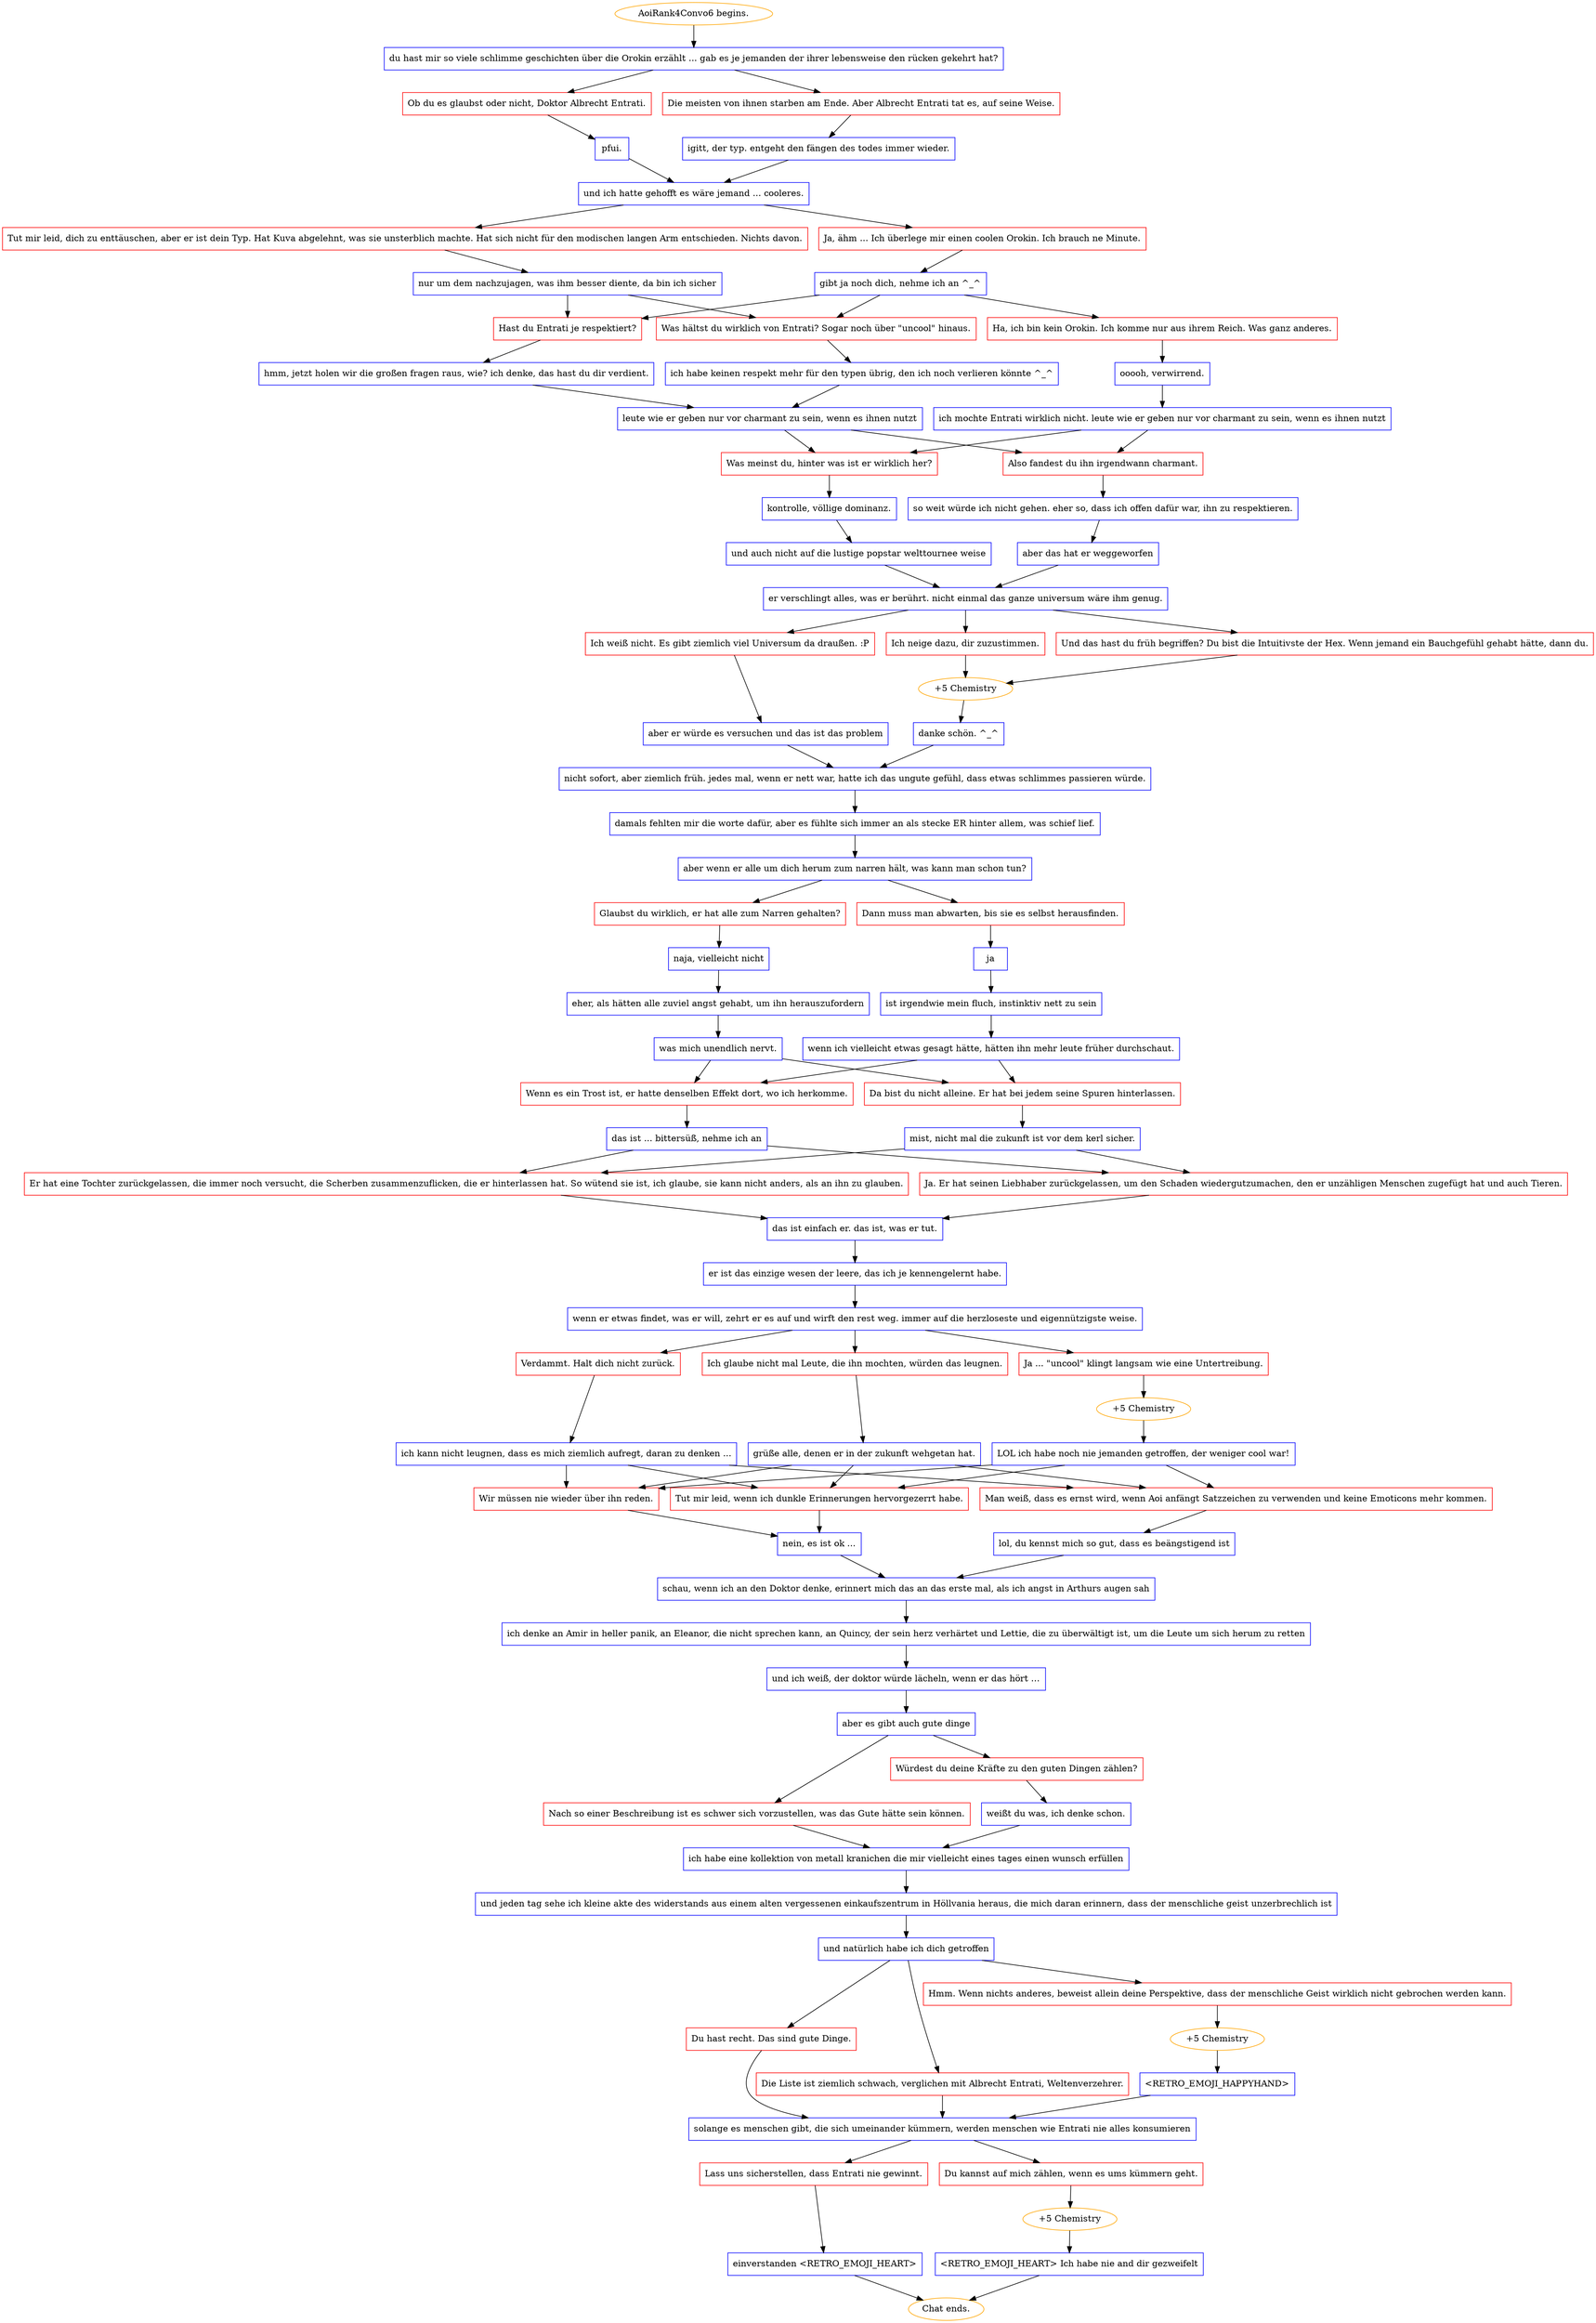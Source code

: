 digraph {
	"AoiRank4Convo6 begins." [color=orange];
		"AoiRank4Convo6 begins." -> j1760762022;
	j1760762022 [label="du hast mir so viele schlimme geschichten über die Orokin erzählt ... gab es je jemanden der ihrer lebensweise den rücken gekehrt hat?",shape=box,color=blue];
		j1760762022 -> j999019735;
		j1760762022 -> j3445596211;
	j999019735 [label="Ob du es glaubst oder nicht, Doktor Albrecht Entrati.",shape=box,color=red];
		j999019735 -> j2460896897;
	j3445596211 [label="Die meisten von ihnen starben am Ende. Aber Albrecht Entrati tat es, auf seine Weise.",shape=box,color=red];
		j3445596211 -> j1465407491;
	j2460896897 [label="pfui.",shape=box,color=blue];
		j2460896897 -> j811988790;
	j1465407491 [label="igitt, der typ. entgeht den fängen des todes immer wieder.",shape=box,color=blue];
		j1465407491 -> j811988790;
	j811988790 [label="und ich hatte gehofft es wäre jemand ... cooleres.",shape=box,color=blue];
		j811988790 -> j1223624775;
		j811988790 -> j2360158949;
	j1223624775 [label="Tut mir leid, dich zu enttäuschen, aber er ist dein Typ. Hat Kuva abgelehnt, was sie unsterblich machte. Hat sich nicht für den modischen langen Arm entschieden. Nichts davon.",shape=box,color=red];
		j1223624775 -> j3486721007;
	j2360158949 [label="Ja, ähm ... Ich überlege mir einen coolen Orokin. Ich brauch ne Minute.",shape=box,color=red];
		j2360158949 -> j3704910490;
	j3486721007 [label="nur um dem nachzujagen, was ihm besser diente, da bin ich sicher",shape=box,color=blue];
		j3486721007 -> j3448346814;
		j3486721007 -> j4136710736;
	j3704910490 [label="gibt ja noch dich, nehme ich an ^_^",shape=box,color=blue];
		j3704910490 -> j3448346814;
		j3704910490 -> j4136710736;
		j3704910490 -> j2795443655;
	j3448346814 [label="Hast du Entrati je respektiert?",shape=box,color=red];
		j3448346814 -> j3935711118;
	j4136710736 [label="Was hältst du wirklich von Entrati? Sogar noch über \"uncool\" hinaus.",shape=box,color=red];
		j4136710736 -> j3109974564;
	j2795443655 [label="Ha, ich bin kein Orokin. Ich komme nur aus ihrem Reich. Was ganz anderes.",shape=box,color=red];
		j2795443655 -> j4141049811;
	j3935711118 [label="hmm, jetzt holen wir die großen fragen raus, wie? ich denke, das hast du dir verdient.",shape=box,color=blue];
		j3935711118 -> j3317218762;
	j3109974564 [label="ich habe keinen respekt mehr für den typen übrig, den ich noch verlieren könnte ^_^",shape=box,color=blue];
		j3109974564 -> j3317218762;
	j4141049811 [label="ooooh, verwirrend.",shape=box,color=blue];
		j4141049811 -> j1050397835;
	j3317218762 [label="leute wie er geben nur vor charmant zu sein, wenn es ihnen nutzt",shape=box,color=blue];
		j3317218762 -> j681179002;
		j3317218762 -> j691966705;
	j1050397835 [label="ich mochte Entrati wirklich nicht. leute wie er geben nur vor charmant zu sein, wenn es ihnen nutzt",shape=box,color=blue];
		j1050397835 -> j681179002;
		j1050397835 -> j691966705;
	j681179002 [label="Was meinst du, hinter was ist er wirklich her?",shape=box,color=red];
		j681179002 -> j3726651580;
	j691966705 [label="Also fandest du ihn irgendwann charmant.",shape=box,color=red];
		j691966705 -> j1357052209;
	j3726651580 [label="kontrolle, völlige dominanz.",shape=box,color=blue];
		j3726651580 -> j2384868007;
	j1357052209 [label="so weit würde ich nicht gehen. eher so, dass ich offen dafür war, ihn zu respektieren.",shape=box,color=blue];
		j1357052209 -> j1751537138;
	j2384868007 [label="und auch nicht auf die lustige popstar welttournee weise",shape=box,color=blue];
		j2384868007 -> j1651543149;
	j1751537138 [label="aber das hat er weggeworfen",shape=box,color=blue];
		j1751537138 -> j1651543149;
	j1651543149 [label="er verschlingt alles, was er berührt. nicht einmal das ganze universum wäre ihm genug.",shape=box,color=blue];
		j1651543149 -> j32656841;
		j1651543149 -> j2676442563;
		j1651543149 -> j2820482041;
	j32656841 [label="Und das hast du früh begriffen? Du bist die Intuitivste der Hex. Wenn jemand ein Bauchgefühl gehabt hätte, dann du.",shape=box,color=red];
		j32656841 -> j2376423453;
	j2676442563 [label="Ich neige dazu, dir zuzustimmen.",shape=box,color=red];
		j2676442563 -> j2376423453;
	j2820482041 [label="Ich weiß nicht. Es gibt ziemlich viel Universum da draußen. :P",shape=box,color=red];
		j2820482041 -> j2095766423;
	j2376423453 [label="+5 Chemistry",color=orange];
		j2376423453 -> j617491438;
	j2095766423 [label="aber er würde es versuchen und das ist das problem",shape=box,color=blue];
		j2095766423 -> j2973060091;
	j617491438 [label="danke schön. ^_^",shape=box,color=blue];
		j617491438 -> j2973060091;
	j2973060091 [label="nicht sofort, aber ziemlich früh. jedes mal, wenn er nett war, hatte ich das ungute gefühl, dass etwas schlimmes passieren würde.",shape=box,color=blue];
		j2973060091 -> j3811599394;
	j3811599394 [label="damals fehlten mir die worte dafür, aber es fühlte sich immer an als stecke ER hinter allem, was schief lief.",shape=box,color=blue];
		j3811599394 -> j1559234636;
	j1559234636 [label="aber wenn er alle um dich herum zum narren hält, was kann man schon tun?",shape=box,color=blue];
		j1559234636 -> j1952182333;
		j1559234636 -> j4042607753;
	j1952182333 [label="Glaubst du wirklich, er hat alle zum Narren gehalten?",shape=box,color=red];
		j1952182333 -> j3648956489;
	j4042607753 [label="Dann muss man abwarten, bis sie es selbst herausfinden.",shape=box,color=red];
		j4042607753 -> j1183502178;
	j3648956489 [label="naja, vielleicht nicht",shape=box,color=blue];
		j3648956489 -> j3833937685;
	j1183502178 [label="ja",shape=box,color=blue];
		j1183502178 -> j2868539171;
	j3833937685 [label="eher, als hätten alle zuviel angst gehabt, um ihn herauszufordern",shape=box,color=blue];
		j3833937685 -> j3520192252;
	j2868539171 [label="ist irgendwie mein fluch, instinktiv nett zu sein",shape=box,color=blue];
		j2868539171 -> j3870688277;
	j3520192252 [label="was mich unendlich nervt.",shape=box,color=blue];
		j3520192252 -> j2831829512;
		j3520192252 -> j476095183;
	j3870688277 [label="wenn ich vielleicht etwas gesagt hätte, hätten ihn mehr leute früher durchschaut.",shape=box,color=blue];
		j3870688277 -> j2831829512;
		j3870688277 -> j476095183;
	j2831829512 [label="Wenn es ein Trost ist, er hatte denselben Effekt dort, wo ich herkomme.",shape=box,color=red];
		j2831829512 -> j1158366606;
	j476095183 [label="Da bist du nicht alleine. Er hat bei jedem seine Spuren hinterlassen.",shape=box,color=red];
		j476095183 -> j524856403;
	j1158366606 [label="das ist ... bittersüß, nehme ich an",shape=box,color=blue];
		j1158366606 -> j3689716194;
		j1158366606 -> j2804932559;
	j524856403 [label="mist, nicht mal die zukunft ist vor dem kerl sicher.",shape=box,color=blue];
		j524856403 -> j3689716194;
		j524856403 -> j2804932559;
	j3689716194 [label="Er hat eine Tochter zurückgelassen, die immer noch versucht, die Scherben zusammenzuflicken, die er hinterlassen hat. So wütend sie ist, ich glaube, sie kann nicht anders, als an ihn zu glauben.",shape=box,color=red];
		j3689716194 -> j2563596724;
	j2804932559 [label="Ja. Er hat seinen Liebhaber zurückgelassen, um den Schaden wiedergutzumachen, den er unzähligen Menschen zugefügt hat und auch Tieren.",shape=box,color=red];
		j2804932559 -> j2563596724;
	j2563596724 [label="das ist einfach er. das ist, was er tut.",shape=box,color=blue];
		j2563596724 -> j2705224093;
	j2705224093 [label="er ist das einzige wesen der leere, das ich je kennengelernt habe.",shape=box,color=blue];
		j2705224093 -> j581055236;
	j581055236 [label="wenn er etwas findet, was er will, zehrt er es auf und wirft den rest weg. immer auf die herzloseste und eigennützigste weise.",shape=box,color=blue];
		j581055236 -> j64918481;
		j581055236 -> j2258888128;
		j581055236 -> j2391072341;
	j64918481 [label="Ja ... \"uncool\" klingt langsam wie eine Untertreibung.",shape=box,color=red];
		j64918481 -> j148458614;
	j2258888128 [label="Verdammt. Halt dich nicht zurück.",shape=box,color=red];
		j2258888128 -> j2272953669;
	j2391072341 [label="Ich glaube nicht mal Leute, die ihn mochten, würden das leugnen.",shape=box,color=red];
		j2391072341 -> j3122208747;
	j148458614 [label="+5 Chemistry",color=orange];
		j148458614 -> j4179329105;
	j2272953669 [label="ich kann nicht leugnen, dass es mich ziemlich aufregt, daran zu denken ...",shape=box,color=blue];
		j2272953669 -> j3200588390;
		j2272953669 -> j3957136116;
		j2272953669 -> j3912469639;
	j3122208747 [label="grüße alle, denen er in der zukunft wehgetan hat.",shape=box,color=blue];
		j3122208747 -> j3200588390;
		j3122208747 -> j3957136116;
		j3122208747 -> j3912469639;
	j4179329105 [label="LOL ich habe noch nie jemanden getroffen, der weniger cool war!",shape=box,color=blue];
		j4179329105 -> j3200588390;
		j4179329105 -> j3957136116;
		j4179329105 -> j3912469639;
	j3200588390 [label="Tut mir leid, wenn ich dunkle Erinnerungen hervorgezerrt habe.",shape=box,color=red];
		j3200588390 -> j366802703;
	j3957136116 [label="Wir müssen nie wieder über ihn reden.",shape=box,color=red];
		j3957136116 -> j366802703;
	j3912469639 [label="Man weiß, dass es ernst wird, wenn Aoi anfängt Satzzeichen zu verwenden und keine Emoticons mehr kommen.",shape=box,color=red];
		j3912469639 -> j3757513977;
	j366802703 [label="nein, es ist ok ...",shape=box,color=blue];
		j366802703 -> j4126794597;
	j3757513977 [label="lol, du kennst mich so gut, dass es beängstigend ist",shape=box,color=blue];
		j3757513977 -> j4126794597;
	j4126794597 [label="schau, wenn ich an den Doktor denke, erinnert mich das an das erste mal, als ich angst in Arthurs augen sah",shape=box,color=blue];
		j4126794597 -> j3404400797;
	j3404400797 [label="ich denke an Amir in heller panik, an Eleanor, die nicht sprechen kann, an Quincy, der sein herz verhärtet und Lettie, die zu überwältigt ist, um die Leute um sich herum zu retten",shape=box,color=blue];
		j3404400797 -> j3604115558;
	j3604115558 [label="und ich weiß, der doktor würde lächeln, wenn er das hört …",shape=box,color=blue];
		j3604115558 -> j2952554036;
	j2952554036 [label="aber es gibt auch gute dinge",shape=box,color=blue];
		j2952554036 -> j2096114281;
		j2952554036 -> j1379823337;
	j2096114281 [label="Nach so einer Beschreibung ist es schwer sich vorzustellen, was das Gute hätte sein können.",shape=box,color=red];
		j2096114281 -> j3486568162;
	j1379823337 [label="Würdest du deine Kräfte zu den guten Dingen zählen?",shape=box,color=red];
		j1379823337 -> j2044654126;
	j3486568162 [label="ich habe eine kollektion von metall kranichen die mir vielleicht eines tages einen wunsch erfüllen",shape=box,color=blue];
		j3486568162 -> j1505440142;
	j2044654126 [label="weißt du was, ich denke schon.",shape=box,color=blue];
		j2044654126 -> j3486568162;
	j1505440142 [label="und jeden tag sehe ich kleine akte des widerstands aus einem alten vergessenen einkaufszentrum in Höllvania heraus, die mich daran erinnern, dass der menschliche geist unzerbrechlich ist",shape=box,color=blue];
		j1505440142 -> j1385202706;
	j1385202706 [label="und natürlich habe ich dich getroffen",shape=box,color=blue];
		j1385202706 -> j2216246984;
		j1385202706 -> j3005366267;
		j1385202706 -> j4025356240;
	j2216246984 [label="Hmm. Wenn nichts anderes, beweist allein deine Perspektive, dass der menschliche Geist wirklich nicht gebrochen werden kann.",shape=box,color=red];
		j2216246984 -> j468421658;
	j3005366267 [label="Du hast recht. Das sind gute Dinge.",shape=box,color=red];
		j3005366267 -> j4096524925;
	j4025356240 [label="Die Liste ist ziemlich schwach, verglichen mit Albrecht Entrati, Weltenverzehrer.",shape=box,color=red];
		j4025356240 -> j4096524925;
	j468421658 [label="+5 Chemistry",color=orange];
		j468421658 -> j1328784464;
	j4096524925 [label="solange es menschen gibt, die sich umeinander kümmern, werden menschen wie Entrati nie alles konsumieren",shape=box,color=blue];
		j4096524925 -> j1883940139;
		j4096524925 -> j1920965048;
	j1328784464 [label="<RETRO_EMOJI_HAPPYHAND>",shape=box,color=blue];
		j1328784464 -> j4096524925;
	j1883940139 [label="Lass uns sicherstellen, dass Entrati nie gewinnt.",shape=box,color=red];
		j1883940139 -> j139316860;
	j1920965048 [label="Du kannst auf mich zählen, wenn es ums kümmern geht.",shape=box,color=red];
		j1920965048 -> j2660651906;
	j139316860 [label="einverstanden <RETRO_EMOJI_HEART>",shape=box,color=blue];
		j139316860 -> "Chat ends.";
	j2660651906 [label="+5 Chemistry",color=orange];
		j2660651906 -> j4291063635;
	"Chat ends." [color=orange];
	j4291063635 [label="<RETRO_EMOJI_HEART> Ich habe nie and dir gezweifelt",shape=box,color=blue];
		j4291063635 -> "Chat ends.";
}